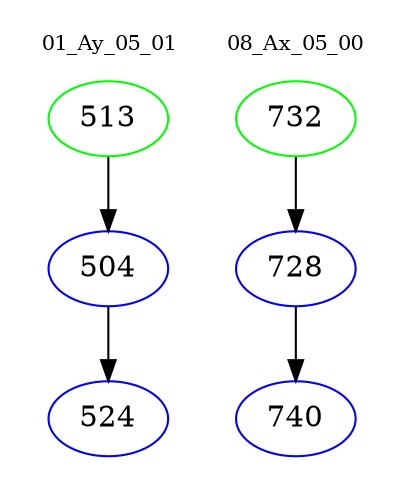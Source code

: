 digraph{
subgraph cluster_0 {
color = white
label = "01_Ay_05_01";
fontsize=10;
T0_513 [label="513", color="green"]
T0_513 -> T0_504 [color="black"]
T0_504 [label="504", color="blue"]
T0_504 -> T0_524 [color="black"]
T0_524 [label="524", color="blue"]
}
subgraph cluster_1 {
color = white
label = "08_Ax_05_00";
fontsize=10;
T1_732 [label="732", color="green"]
T1_732 -> T1_728 [color="black"]
T1_728 [label="728", color="blue"]
T1_728 -> T1_740 [color="black"]
T1_740 [label="740", color="blue"]
}
}
